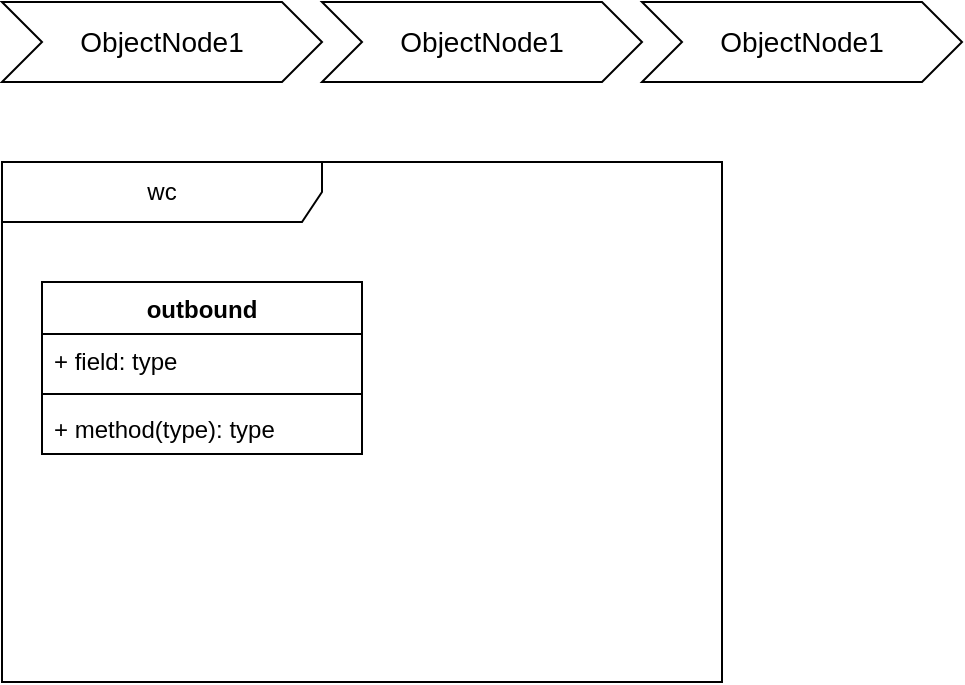 <mxfile version="23.1.2" type="github">
  <diagram name="第 1 页" id="0CC0Ul4RlAMv-zaungZR">
    <mxGraphModel dx="954" dy="581" grid="1" gridSize="10" guides="1" tooltips="1" connect="1" arrows="1" fold="1" page="1" pageScale="1" pageWidth="827" pageHeight="1169" math="0" shadow="0">
      <root>
        <mxCell id="0" />
        <mxCell id="1" parent="0" />
        <mxCell id="mux5VgKATf72gFRlILF1-15" value="ObjectNode1" style="html=1;shape=mxgraph.infographic.ribbonSimple;notch1=20;notch2=20;align=center;verticalAlign=middle;fontSize=14;fontStyle=0;fillColor=#FFFFFF;whiteSpace=wrap;" parent="1" vertex="1">
          <mxGeometry x="40" y="220" width="160" height="40" as="geometry" />
        </mxCell>
        <mxCell id="mux5VgKATf72gFRlILF1-16" value="ObjectNode1" style="html=1;shape=mxgraph.infographic.ribbonSimple;notch1=20;notch2=20;align=center;verticalAlign=middle;fontSize=14;fontStyle=0;fillColor=#FFFFFF;whiteSpace=wrap;" parent="1" vertex="1">
          <mxGeometry x="200" y="220" width="160" height="40" as="geometry" />
        </mxCell>
        <mxCell id="mux5VgKATf72gFRlILF1-25" value="wc" style="shape=umlFrame;whiteSpace=wrap;html=1;pointerEvents=0;recursiveResize=0;container=1;collapsible=0;width=160;" parent="1" vertex="1">
          <mxGeometry x="40" y="300" width="360" height="260" as="geometry" />
        </mxCell>
        <mxCell id="mux5VgKATf72gFRlILF1-26" value="outbound" style="swimlane;fontStyle=1;align=center;verticalAlign=top;childLayout=stackLayout;horizontal=1;startSize=26;horizontalStack=0;resizeParent=1;resizeParentMax=0;resizeLast=0;collapsible=1;marginBottom=0;whiteSpace=wrap;html=1;" parent="mux5VgKATf72gFRlILF1-25" vertex="1">
          <mxGeometry x="20" y="60" width="160" height="86" as="geometry" />
        </mxCell>
        <mxCell id="mux5VgKATf72gFRlILF1-27" value="+ field: type" style="text;strokeColor=none;fillColor=none;align=left;verticalAlign=top;spacingLeft=4;spacingRight=4;overflow=hidden;rotatable=0;points=[[0,0.5],[1,0.5]];portConstraint=eastwest;whiteSpace=wrap;html=1;" parent="mux5VgKATf72gFRlILF1-26" vertex="1">
          <mxGeometry y="26" width="160" height="26" as="geometry" />
        </mxCell>
        <mxCell id="mux5VgKATf72gFRlILF1-28" value="" style="line;strokeWidth=1;fillColor=none;align=left;verticalAlign=middle;spacingTop=-1;spacingLeft=3;spacingRight=3;rotatable=0;labelPosition=right;points=[];portConstraint=eastwest;strokeColor=inherit;" parent="mux5VgKATf72gFRlILF1-26" vertex="1">
          <mxGeometry y="52" width="160" height="8" as="geometry" />
        </mxCell>
        <mxCell id="mux5VgKATf72gFRlILF1-29" value="+ method(type): type" style="text;strokeColor=none;fillColor=none;align=left;verticalAlign=top;spacingLeft=4;spacingRight=4;overflow=hidden;rotatable=0;points=[[0,0.5],[1,0.5]];portConstraint=eastwest;whiteSpace=wrap;html=1;" parent="mux5VgKATf72gFRlILF1-26" vertex="1">
          <mxGeometry y="60" width="160" height="26" as="geometry" />
        </mxCell>
        <mxCell id="AN5ZXN9VcPZJLAHmFtnF-1" value="ObjectNode1" style="html=1;shape=mxgraph.infographic.ribbonSimple;notch1=20;notch2=20;align=center;verticalAlign=middle;fontSize=14;fontStyle=0;fillColor=#FFFFFF;whiteSpace=wrap;" vertex="1" parent="1">
          <mxGeometry x="360" y="220" width="160" height="40" as="geometry" />
        </mxCell>
      </root>
    </mxGraphModel>
  </diagram>
</mxfile>
